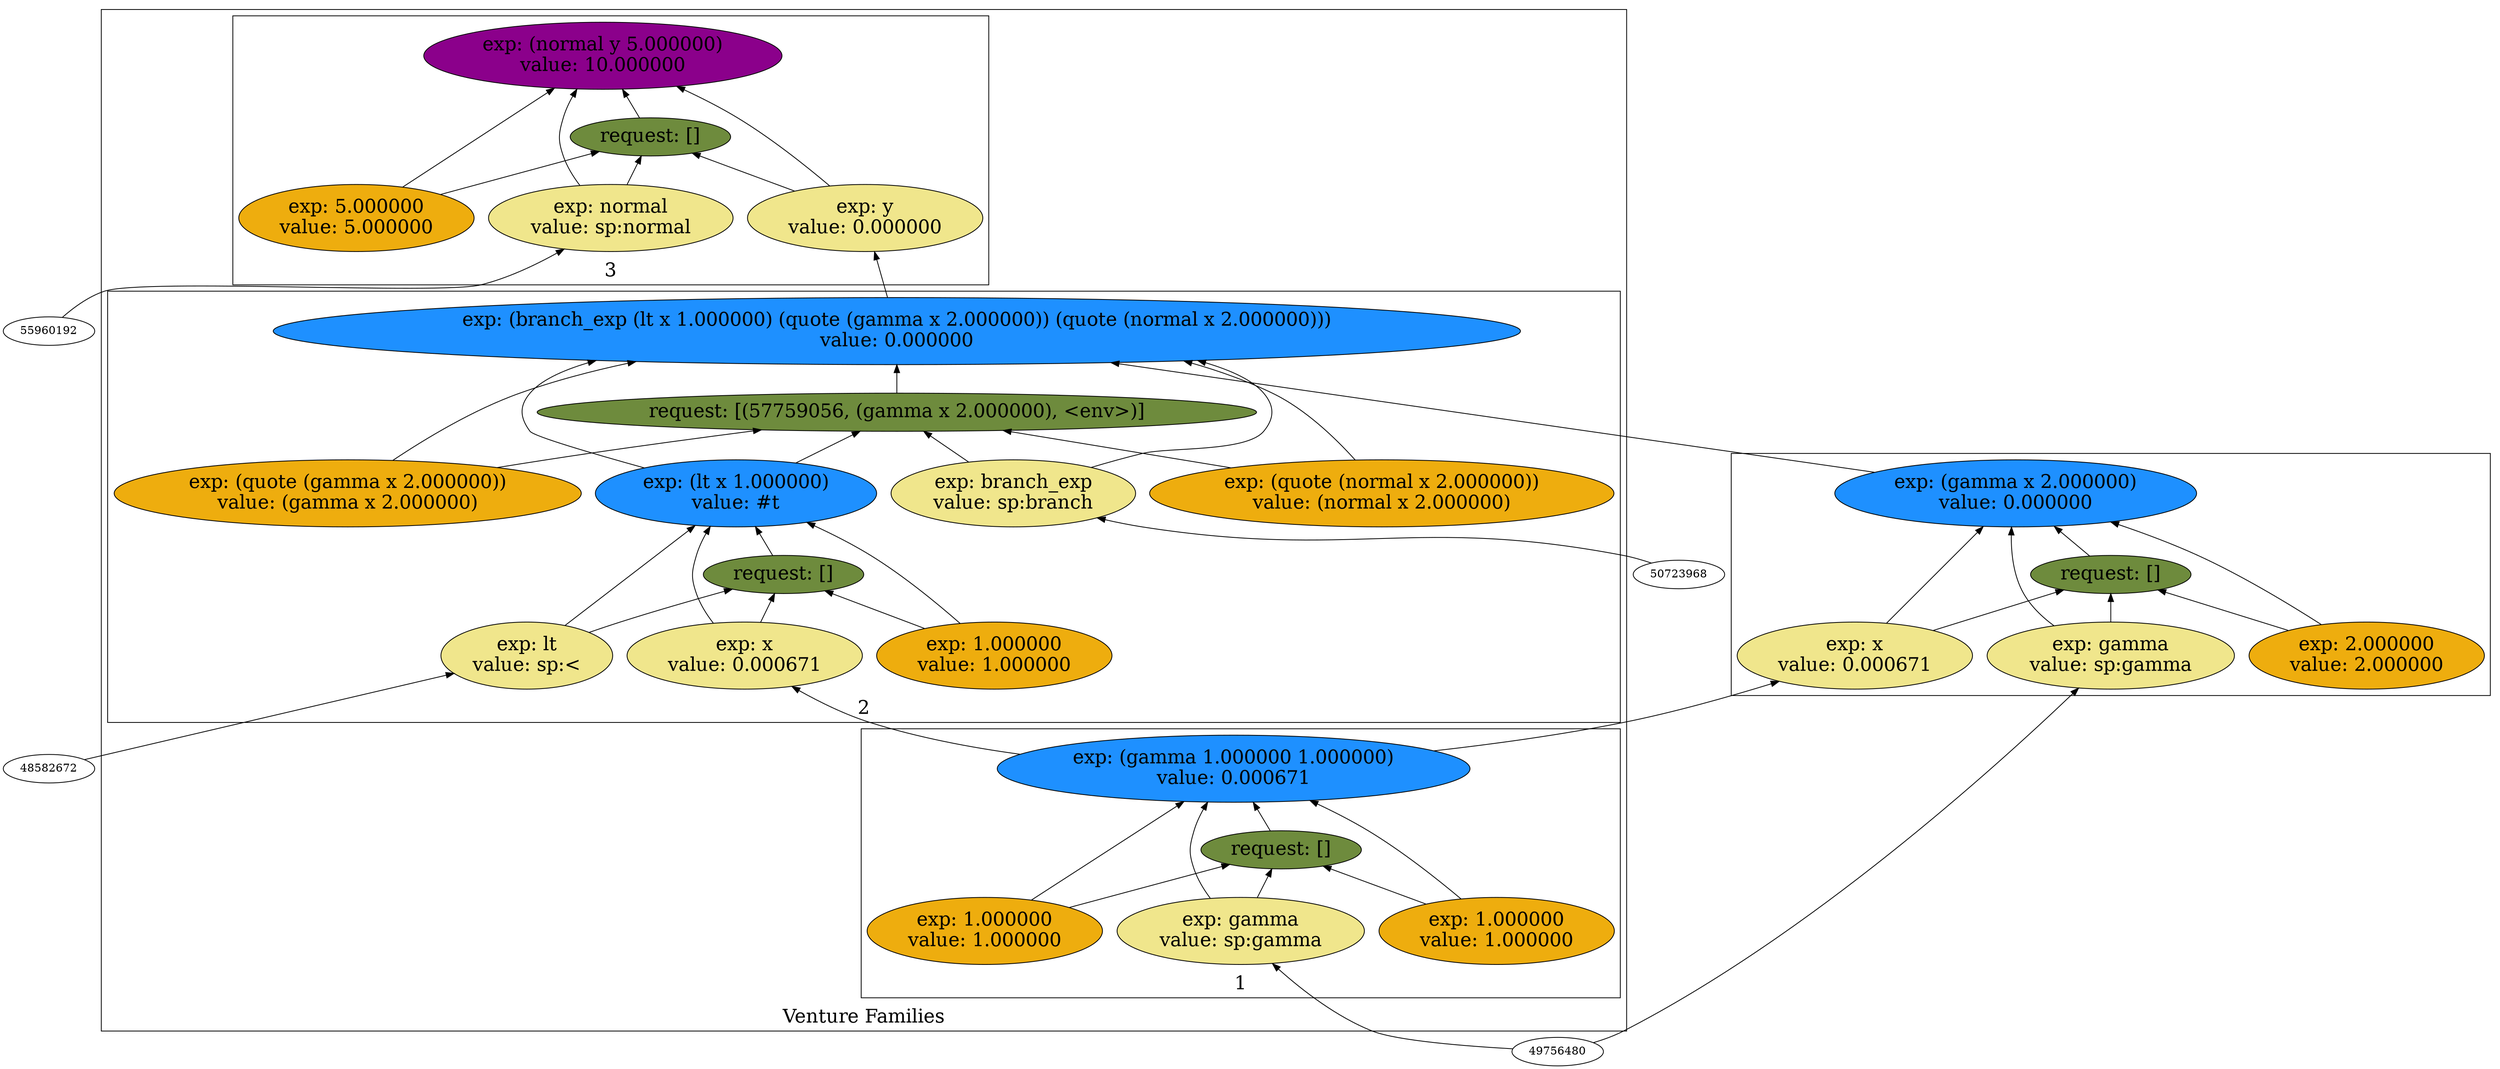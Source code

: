 digraph {
rankdir=BT
fontsize=24
subgraph cluster1 {
label="Venture Families"
subgraph cluster2 {
label="1"
"58182000"["fillcolor"="dodgerblue" "fontsize"="24" "label"="exp: (gamma 1.000000 1.000000)\nvalue: 0.000671" "shape"="ellipse" "style"="filled" ]
"57820576"["fillcolor"="darkolivegreen4" "fontsize"="24" "label"="request: []" "shape"="ellipse" "style"="filled" ]
"56189504"["fillcolor"="khaki" "fontsize"="24" "label"="exp: gamma\nvalue: sp:gamma" "shape"="ellipse" "style"="filled" ]
"56908640"["fillcolor"="darkgoldenrod2" "fontsize"="24" "label"="exp: 1.000000\nvalue: 1.000000" "shape"="ellipse" "style"="filled" ]
"57045648"["fillcolor"="darkgoldenrod2" "fontsize"="24" "label"="exp: 1.000000\nvalue: 1.000000" "shape"="ellipse" "style"="filled" ]
}

subgraph cluster3 {
label="2"
"58525680"["fillcolor"="dodgerblue" "fontsize"="24" "label"="exp: (branch_exp (lt x 1.000000) (quote (gamma x 2.000000)) (quote (normal x 2.000000)))\nvalue: 0.000000" "shape"="ellipse" "style"="filled" ]
"57759056"["fillcolor"="darkolivegreen4" "fontsize"="24" "label"="request: [(57759056, (gamma x 2.000000), <env>)]" "shape"="ellipse" "style"="filled" ]
"57083392"["fillcolor"="khaki" "fontsize"="24" "label"="exp: branch_exp\nvalue: sp:branch" "shape"="ellipse" "style"="filled" ]
"57534240"["fillcolor"="dodgerblue" "fontsize"="24" "label"="exp: (lt x 1.000000)\nvalue: #t" "shape"="ellipse" "style"="filled" ]
"57499296"["fillcolor"="darkolivegreen4" "fontsize"="24" "label"="request: []" "shape"="ellipse" "style"="filled" ]
"56365488"["fillcolor"="khaki" "fontsize"="24" "label"="exp: lt\nvalue: sp:<" "shape"="ellipse" "style"="filled" ]
"56497664"["fillcolor"="khaki" "fontsize"="24" "label"="exp: x\nvalue: 0.000671" "shape"="ellipse" "style"="filled" ]
"56100400"["fillcolor"="darkgoldenrod2" "fontsize"="24" "label"="exp: 1.000000\nvalue: 1.000000" "shape"="ellipse" "style"="filled" ]
"56301184"["fillcolor"="darkgoldenrod2" "fontsize"="24" "label"="exp: (quote (gamma x 2.000000))\nvalue: (gamma x 2.000000)" "shape"="ellipse" "style"="filled" ]
"56184528"["fillcolor"="darkgoldenrod2" "fontsize"="24" "label"="exp: (quote (normal x 2.000000))\nvalue: (normal x 2.000000)" "shape"="ellipse" "style"="filled" ]
}

subgraph cluster4 {
label="3"
"56266672"["fillcolor"="magenta4" "fontsize"="24" "label"="exp: (normal y 5.000000)\nvalue: 10.000000" "shape"="ellipse" "style"="filled" ]
"58535664"["fillcolor"="darkolivegreen4" "fontsize"="24" "label"="request: []" "shape"="ellipse" "style"="filled" ]
"56981728"["fillcolor"="khaki" "fontsize"="24" "label"="exp: normal\nvalue: sp:normal" "shape"="ellipse" "style"="filled" ]
"57032928"["fillcolor"="khaki" "fontsize"="24" "label"="exp: y\nvalue: 0.000000" "shape"="ellipse" "style"="filled" ]
"57069104"["fillcolor"="darkgoldenrod2" "fontsize"="24" "label"="exp: 5.000000\nvalue: 5.000000" "shape"="ellipse" "style"="filled" ]
}

}

subgraph cluster5 {
label=""
"56538592"["fillcolor"="dodgerblue" "fontsize"="24" "label"="exp: (gamma x 2.000000)\nvalue: 0.000000" "shape"="ellipse" "style"="filled" ]
"56348048"["fillcolor"="darkolivegreen4" "fontsize"="24" "label"="request: []" "shape"="ellipse" "style"="filled" ]
"56072400"["fillcolor"="khaki" "fontsize"="24" "label"="exp: gamma\nvalue: sp:gamma" "shape"="ellipse" "style"="filled" ]
"56858176"["fillcolor"="khaki" "fontsize"="24" "label"="exp: x\nvalue: 0.000671" "shape"="ellipse" "style"="filled" ]
"56894352"["fillcolor"="darkgoldenrod2" "fontsize"="24" "label"="exp: 2.000000\nvalue: 2.000000" "shape"="ellipse" "style"="filled" ]
}

"56981728" -> "56266672"["arrowhead"="normal" "color"="black" "style"="solid" ]
"56981728" -> "58535664"["arrowhead"="normal" "color"="black" "style"="solid" ]
"55960192" -> "56981728"["arrowhead"="normal" "color"="black" "style"="solid" ]
"57032928" -> "56266672"["arrowhead"="normal" "color"="black" "style"="solid" ]
"57032928" -> "58535664"["arrowhead"="normal" "color"="black" "style"="solid" ]
"58525680" -> "57032928"["arrowhead"="normal" "color"="black" "style"="solid" ]
"57069104" -> "56266672"["arrowhead"="normal" "color"="black" "style"="solid" ]
"57069104" -> "58535664"["arrowhead"="normal" "color"="black" "style"="solid" ]
"58535664" -> "56266672"["arrowhead"="normal" "color"="black" "style"="solid" ]
"56072400" -> "56538592"["arrowhead"="normal" "color"="black" "style"="solid" ]
"56072400" -> "56348048"["arrowhead"="normal" "color"="black" "style"="solid" ]
"49756480" -> "56072400"["arrowhead"="normal" "color"="black" "style"="solid" ]
"56858176" -> "56538592"["arrowhead"="normal" "color"="black" "style"="solid" ]
"56858176" -> "56348048"["arrowhead"="normal" "color"="black" "style"="solid" ]
"58182000" -> "56858176"["arrowhead"="normal" "color"="black" "style"="solid" ]
"56894352" -> "56538592"["arrowhead"="normal" "color"="black" "style"="solid" ]
"56894352" -> "56348048"["arrowhead"="normal" "color"="black" "style"="solid" ]
"56348048" -> "56538592"["arrowhead"="normal" "color"="black" "style"="solid" ]
"56189504" -> "58182000"["arrowhead"="normal" "color"="black" "style"="solid" ]
"56189504" -> "57820576"["arrowhead"="normal" "color"="black" "style"="solid" ]
"49756480" -> "56189504"["arrowhead"="normal" "color"="black" "style"="solid" ]
"56908640" -> "58182000"["arrowhead"="normal" "color"="black" "style"="solid" ]
"56908640" -> "57820576"["arrowhead"="normal" "color"="black" "style"="solid" ]
"57045648" -> "58182000"["arrowhead"="normal" "color"="black" "style"="solid" ]
"57045648" -> "57820576"["arrowhead"="normal" "color"="black" "style"="solid" ]
"57820576" -> "58182000"["arrowhead"="normal" "color"="black" "style"="solid" ]
"57083392" -> "58525680"["arrowhead"="normal" "color"="black" "style"="solid" ]
"57083392" -> "57759056"["arrowhead"="normal" "color"="black" "style"="solid" ]
"50723968" -> "57083392"["arrowhead"="normal" "color"="black" "style"="solid" ]
"57534240" -> "58525680"["arrowhead"="normal" "color"="black" "style"="solid" ]
"57534240" -> "57759056"["arrowhead"="normal" "color"="black" "style"="solid" ]
"56365488" -> "57534240"["arrowhead"="normal" "color"="black" "style"="solid" ]
"56365488" -> "57499296"["arrowhead"="normal" "color"="black" "style"="solid" ]
"48582672" -> "56365488"["arrowhead"="normal" "color"="black" "style"="solid" ]
"56497664" -> "57534240"["arrowhead"="normal" "color"="black" "style"="solid" ]
"56497664" -> "57499296"["arrowhead"="normal" "color"="black" "style"="solid" ]
"58182000" -> "56497664"["arrowhead"="normal" "color"="black" "style"="solid" ]
"56100400" -> "57534240"["arrowhead"="normal" "color"="black" "style"="solid" ]
"56100400" -> "57499296"["arrowhead"="normal" "color"="black" "style"="solid" ]
"57499296" -> "57534240"["arrowhead"="normal" "color"="black" "style"="solid" ]
"56301184" -> "58525680"["arrowhead"="normal" "color"="black" "style"="solid" ]
"56301184" -> "57759056"["arrowhead"="normal" "color"="black" "style"="solid" ]
"56184528" -> "58525680"["arrowhead"="normal" "color"="black" "style"="solid" ]
"56184528" -> "57759056"["arrowhead"="normal" "color"="black" "style"="solid" ]
"57759056" -> "58525680"["arrowhead"="normal" "color"="black" "style"="solid" ]
"56538592" -> "58525680"["arrowhead"="normal" "color"="black" "style"="solid" ]

}